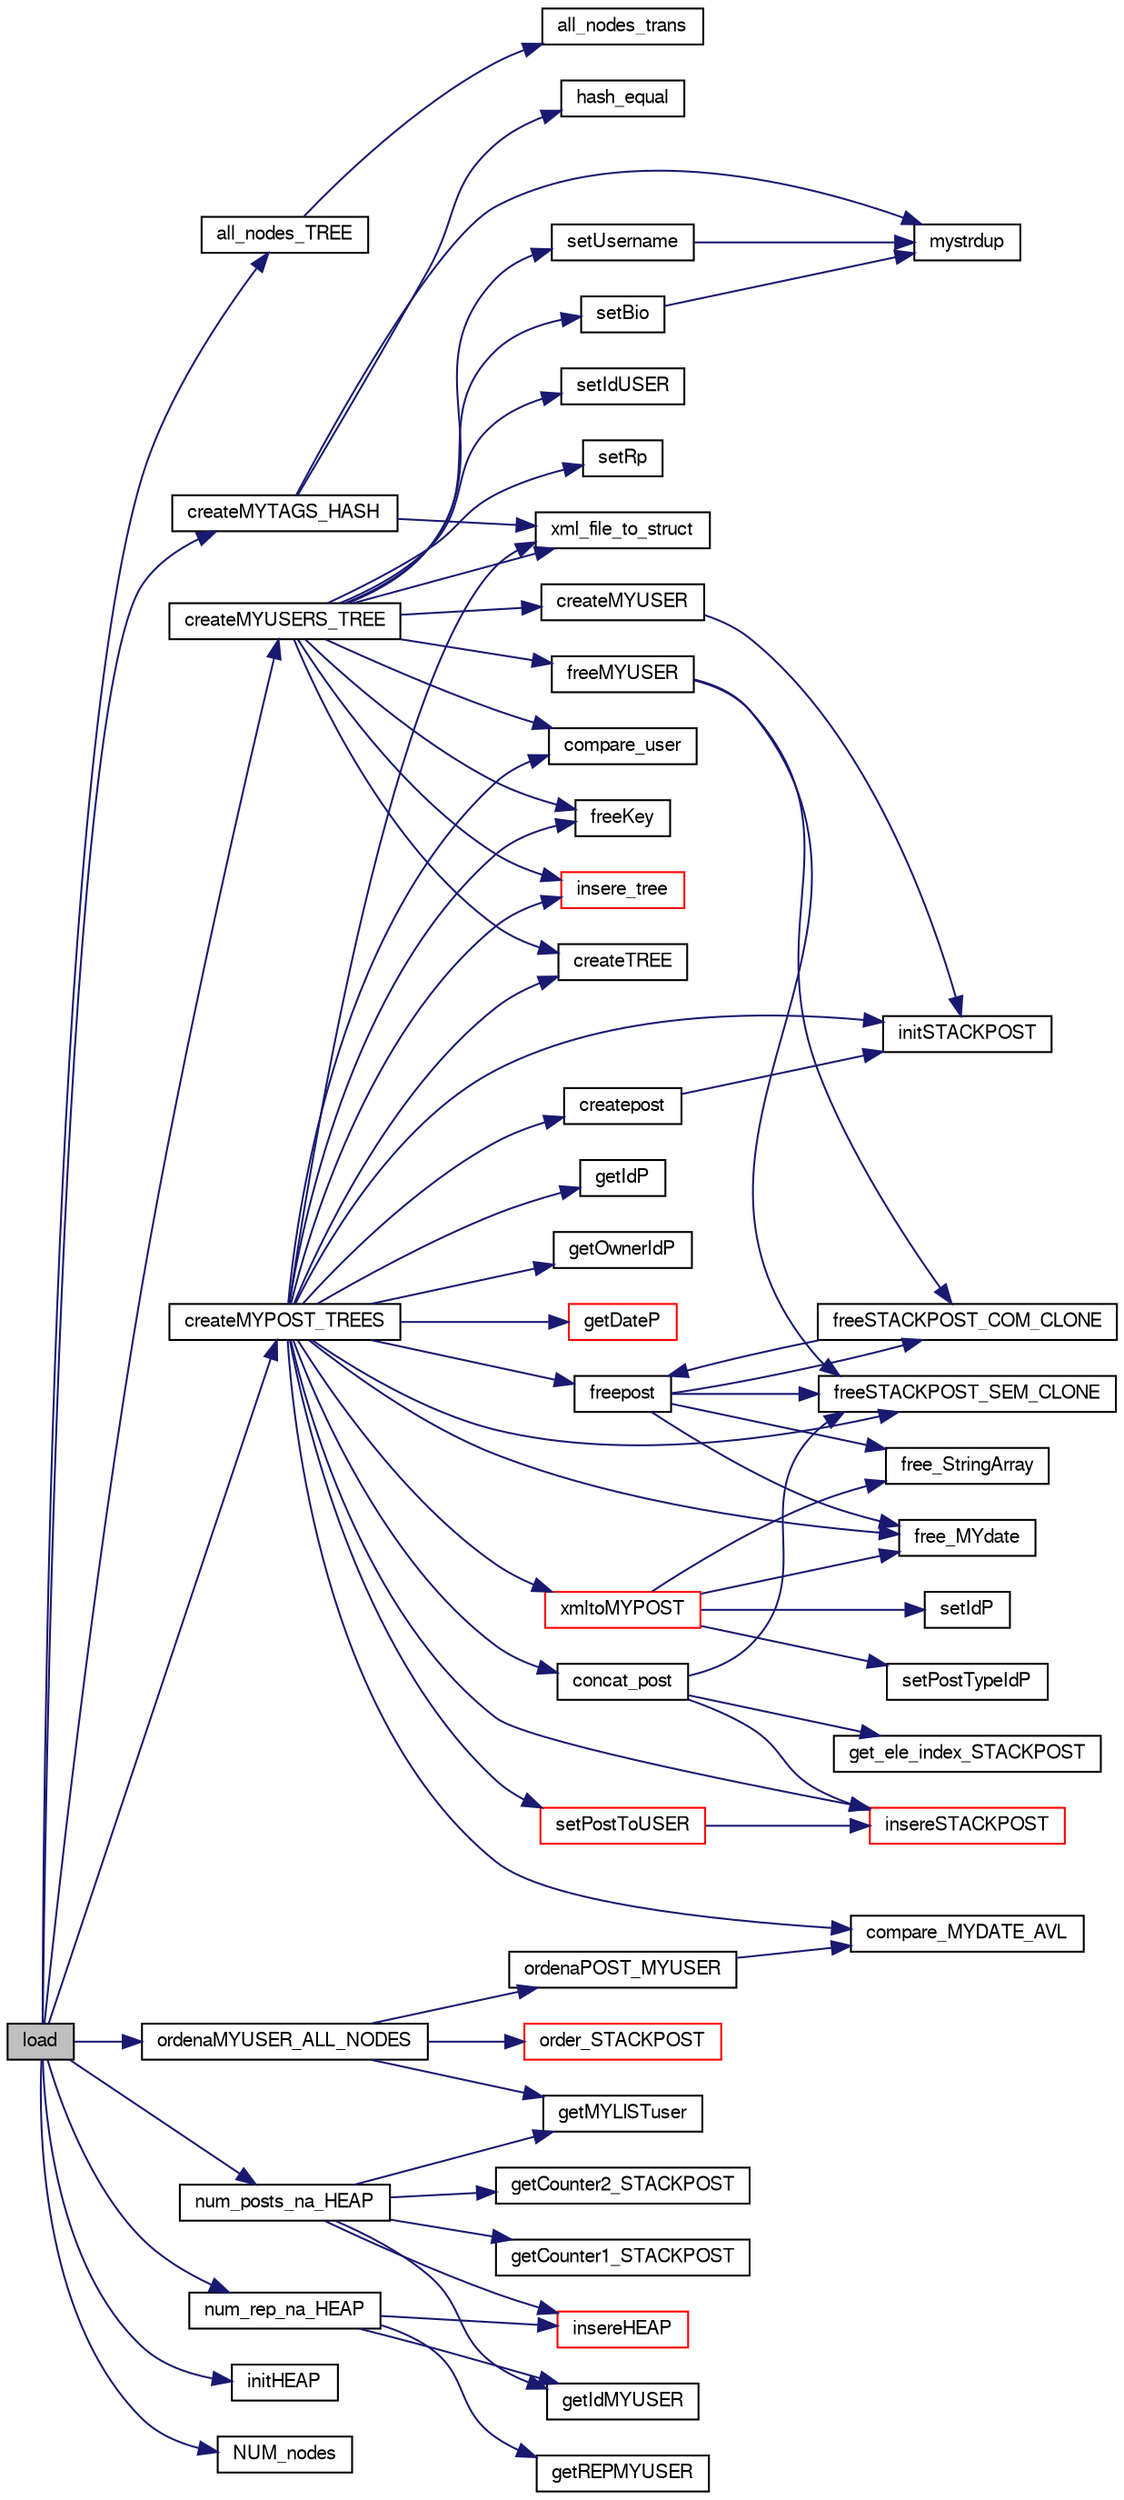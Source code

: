 digraph "load"
{
  edge [fontname="FreeSans",fontsize="10",labelfontname="FreeSans",labelfontsize="10"];
  node [fontname="FreeSans",fontsize="10",shape=record];
  rankdir="LR";
  Node1 [label="load",height=0.2,width=0.4,color="black", fillcolor="grey75", style="filled", fontcolor="black"];
  Node1 -> Node2 [color="midnightblue",fontsize="10",style="solid",fontname="FreeSans"];
  Node2 [label="all_nodes_TREE",height=0.2,width=0.4,color="black", fillcolor="white", style="filled",URL="$mytree_8c.html#a17a8ea7e6d4797b33aa29a947d5bcd99",tooltip="Função que vai ser aplicada a todos os nodos. "];
  Node2 -> Node3 [color="midnightblue",fontsize="10",style="solid",fontname="FreeSans"];
  Node3 [label="all_nodes_trans",height=0.2,width=0.4,color="black", fillcolor="white", style="filled",URL="$mytree_8c.html#a1d113997b19c8eece510c87984e42c2d",tooltip="Função que vai ser aplicada a todos os nodos. "];
  Node1 -> Node4 [color="midnightblue",fontsize="10",style="solid",fontname="FreeSans"];
  Node4 [label="createMYPOST_TREES",height=0.2,width=0.4,color="black", fillcolor="white", style="filled",URL="$loading_8c.html#a52422d368261141da27ba7efc94ef364",tooltip="Função que cria as àrvores balanceadas de posts segundo id e data de criação. "];
  Node4 -> Node5 [color="midnightblue",fontsize="10",style="solid",fontname="FreeSans"];
  Node5 [label="xml_file_to_struct",height=0.2,width=0.4,color="black", fillcolor="white", style="filled",URL="$loading_8c.html#a48c0fce05821c32dd2f2295268b628d3",tooltip="Função que (recorrendo à biblioteca libxml2) efetua o parsing de um ficheiro xml. ..."];
  Node4 -> Node6 [color="midnightblue",fontsize="10",style="solid",fontname="FreeSans"];
  Node6 [label="createTREE",height=0.2,width=0.4,color="black", fillcolor="white", style="filled",URL="$mytree_8c.html#a9dce7ae4d5be401262c1dc0919d07efc",tooltip="Função cria a estrutura que contêm a árvore. "];
  Node4 -> Node7 [color="midnightblue",fontsize="10",style="solid",fontname="FreeSans"];
  Node7 [label="compare_user",height=0.2,width=0.4,color="black", fillcolor="white", style="filled",URL="$myuser_8c.html#a5830d24c6af616f7abda520ed1dc1444",tooltip="Função que compara 2 keys de user diferentes. "];
  Node4 -> Node8 [color="midnightblue",fontsize="10",style="solid",fontname="FreeSans"];
  Node8 [label="freeKey",height=0.2,width=0.4,color="black", fillcolor="white", style="filled",URL="$myuser_8c.html#a6ab0300c891cf4faa61df2f878bce54a",tooltip="Função que liberta a memória de um key. "];
  Node4 -> Node9 [color="midnightblue",fontsize="10",style="solid",fontname="FreeSans"];
  Node9 [label="freepost",height=0.2,width=0.4,color="black", fillcolor="white", style="filled",URL="$mypost_8c.html#a08e79594d5f2f7acf98a907972c05c51",tooltip="Função que liberta a memória alocada para um dado post. "];
  Node9 -> Node10 [color="midnightblue",fontsize="10",style="solid",fontname="FreeSans"];
  Node10 [label="free_StringArray",height=0.2,width=0.4,color="black", fillcolor="white", style="filled",URL="$mypost_8c.html#aab669e7098e15119ed28ed6e38174c06",tooltip="Função que liberta um array de strings. "];
  Node9 -> Node11 [color="midnightblue",fontsize="10",style="solid",fontname="FreeSans"];
  Node11 [label="free_MYdate",height=0.2,width=0.4,color="black", fillcolor="white", style="filled",URL="$mydate_8c.html#a47a8a92914dfb1a80155143103d3183c",tooltip="Função liberta a memória da data. "];
  Node9 -> Node12 [color="midnightblue",fontsize="10",style="solid",fontname="FreeSans"];
  Node12 [label="freeSTACKPOST_SEM_CLONE",height=0.2,width=0.4,color="black", fillcolor="white", style="filled",URL="$mypost_8c.html#a91b21fb278f52144ead6215a80e864a5",tooltip="Função que dá free a uma stackpost. "];
  Node9 -> Node13 [color="midnightblue",fontsize="10",style="solid",fontname="FreeSans"];
  Node13 [label="freeSTACKPOST_COM_CLONE",height=0.2,width=0.4,color="black", fillcolor="white", style="filled",URL="$mypost_8c.html#a80b528f810114367a43b3972570c1c3e",tooltip="Função que dá free a um clone stackpost. "];
  Node13 -> Node9 [color="midnightblue",fontsize="10",style="solid",fontname="FreeSans"];
  Node4 -> Node14 [color="midnightblue",fontsize="10",style="solid",fontname="FreeSans"];
  Node14 [label="compare_MYDATE_AVL",height=0.2,width=0.4,color="black", fillcolor="white", style="filled",URL="$mydate_8c.html#ae95826e93f0d924a0a1fc74eec38219e",tooltip="Função compara duas datas para árvores. "];
  Node4 -> Node11 [color="midnightblue",fontsize="10",style="solid",fontname="FreeSans"];
  Node4 -> Node12 [color="midnightblue",fontsize="10",style="solid",fontname="FreeSans"];
  Node4 -> Node15 [color="midnightblue",fontsize="10",style="solid",fontname="FreeSans"];
  Node15 [label="concat_post",height=0.2,width=0.4,color="black", fillcolor="white", style="filled",URL="$loading_8c.html#ae237e89d24c403ffa6ff29ac86bc19f2",tooltip="Função que tira o primeiro elemento de um GArray e o coloca noutro. "];
  Node15 -> Node16 [color="midnightblue",fontsize="10",style="solid",fontname="FreeSans"];
  Node16 [label="get_ele_index_STACKPOST",height=0.2,width=0.4,color="black", fillcolor="white", style="filled",URL="$mypost_8c.html#ab5f84eeb5ef5145c0058f17b63ff41ae",tooltip="Função que devolve o elemento na posição dada. "];
  Node15 -> Node17 [color="midnightblue",fontsize="10",style="solid",fontname="FreeSans"];
  Node17 [label="insereSTACKPOST",height=0.2,width=0.4,color="red", fillcolor="white", style="filled",URL="$mypost_8c.html#a5eebc7120fc7545535af7c5d4584f028",tooltip="Função que insere um elemento numa stackpost. "];
  Node15 -> Node12 [color="midnightblue",fontsize="10",style="solid",fontname="FreeSans"];
  Node4 -> Node18 [color="midnightblue",fontsize="10",style="solid",fontname="FreeSans"];
  Node18 [label="createpost",height=0.2,width=0.4,color="black", fillcolor="white", style="filled",URL="$mypost_8c.html#a226bc0c43835f1b4ced9d34f295ddbc6",tooltip="Função que inicializa a (nossa) representação de um post na memória. "];
  Node18 -> Node19 [color="midnightblue",fontsize="10",style="solid",fontname="FreeSans"];
  Node19 [label="initSTACKPOST",height=0.2,width=0.4,color="black", fillcolor="white", style="filled",URL="$mypost_8c.html#ac441cbdcf1391689526aba31a5e5aae9",tooltip="Função que inicializa um stackpost. "];
  Node4 -> Node20 [color="midnightblue",fontsize="10",style="solid",fontname="FreeSans"];
  Node20 [label="xmltoMYPOST",height=0.2,width=0.4,color="red", fillcolor="white", style="filled",URL="$mypost_8c.html#a31d58744923deed5e71d8e17d8ba41ef",tooltip="Função que copia informação de um nodo da estrutura do libxml2 para o análogo da nossa estrutura..."];
  Node20 -> Node21 [color="midnightblue",fontsize="10",style="solid",fontname="FreeSans"];
  Node21 [label="setIdP",height=0.2,width=0.4,color="black", fillcolor="white", style="filled",URL="$mypost_8c.html#a177a0ce3ad798d5c445bf346eefbdec7",tooltip="Função que altera o Id de um post. "];
  Node20 -> Node22 [color="midnightblue",fontsize="10",style="solid",fontname="FreeSans"];
  Node22 [label="setPostTypeIdP",height=0.2,width=0.4,color="black", fillcolor="white", style="filled",URL="$mypost_8c.html#a4c21b54555590d65c32ef7a6f17cd4f1",tooltip="Função que altera o TypeId de um post. "];
  Node20 -> Node11 [color="midnightblue",fontsize="10",style="solid",fontname="FreeSans"];
  Node20 -> Node10 [color="midnightblue",fontsize="10",style="solid",fontname="FreeSans"];
  Node4 -> Node23 [color="midnightblue",fontsize="10",style="solid",fontname="FreeSans"];
  Node23 [label="getIdP",height=0.2,width=0.4,color="black", fillcolor="white", style="filled",URL="$mypost_8c.html#afa0a87d0e3edc6a72af78a5dca815fd3",tooltip="Função que obtém o Id de um post. "];
  Node4 -> Node24 [color="midnightblue",fontsize="10",style="solid",fontname="FreeSans"];
  Node24 [label="setPostToUSER",height=0.2,width=0.4,color="red", fillcolor="white", style="filled",URL="$myuser_8c.html#a13edd4695686a72bb4f3b4f2d39dd5d5",tooltip="Função mete um post no correspondete user. "];
  Node24 -> Node17 [color="midnightblue",fontsize="10",style="solid",fontname="FreeSans"];
  Node4 -> Node25 [color="midnightblue",fontsize="10",style="solid",fontname="FreeSans"];
  Node25 [label="getOwnerIdP",height=0.2,width=0.4,color="black", fillcolor="white", style="filled",URL="$mypost_8c.html#adaf507d186a88aba336eae26f03a0cc7",tooltip="Função que obtém o OwnerId de um post. "];
  Node4 -> Node19 [color="midnightblue",fontsize="10",style="solid",fontname="FreeSans"];
  Node4 -> Node17 [color="midnightblue",fontsize="10",style="solid",fontname="FreeSans"];
  Node4 -> Node26 [color="midnightblue",fontsize="10",style="solid",fontname="FreeSans"];
  Node26 [label="insere_tree",height=0.2,width=0.4,color="red", fillcolor="white", style="filled",URL="$mytree_8c.html#a7faa98622d7d8699dd0505fac22ed6ec",tooltip="Função insere um elemento na árvore. "];
  Node4 -> Node27 [color="midnightblue",fontsize="10",style="solid",fontname="FreeSans"];
  Node27 [label="getDateP",height=0.2,width=0.4,color="red", fillcolor="white", style="filled",URL="$mypost_8c.html#adf9b3f45c7d3d9aba8e882521cc22a4d",tooltip="Função que obtém a data de criação de um post. "];
  Node1 -> Node28 [color="midnightblue",fontsize="10",style="solid",fontname="FreeSans"];
  Node28 [label="createMYTAGS_HASH",height=0.2,width=0.4,color="black", fillcolor="white", style="filled",URL="$mytags_8c.html#a011d090eff9ffacec73564383b5135f7",tooltip="Função que efetua o parsing do ficheiro das Tags e as coloca numa tabela de hash do glib..."];
  Node28 -> Node29 [color="midnightblue",fontsize="10",style="solid",fontname="FreeSans"];
  Node29 [label="hash_equal",height=0.2,width=0.4,color="black", fillcolor="white", style="filled",URL="$mytags_8c.html#a3334f068b9d5e1552974f9d0545ab035",tooltip="Função que ve se duas keys são iguais. "];
  Node28 -> Node5 [color="midnightblue",fontsize="10",style="solid",fontname="FreeSans"];
  Node28 -> Node30 [color="midnightblue",fontsize="10",style="solid",fontname="FreeSans"];
  Node30 [label="mystrdup",height=0.2,width=0.4,color="black", fillcolor="white", style="filled",URL="$common_8c.html#aaec695d4d3f73b13b968950d7857116d"];
  Node1 -> Node31 [color="midnightblue",fontsize="10",style="solid",fontname="FreeSans"];
  Node31 [label="createMYUSERS_TREE",height=0.2,width=0.4,color="black", fillcolor="white", style="filled",URL="$myuser_8c.html#a773f5af522e3e98df29de85f9d01efd0",tooltip="Função lê o ficheiro User.xml e cria uma arvore. "];
  Node31 -> Node6 [color="midnightblue",fontsize="10",style="solid",fontname="FreeSans"];
  Node31 -> Node7 [color="midnightblue",fontsize="10",style="solid",fontname="FreeSans"];
  Node31 -> Node8 [color="midnightblue",fontsize="10",style="solid",fontname="FreeSans"];
  Node31 -> Node32 [color="midnightblue",fontsize="10",style="solid",fontname="FreeSans"];
  Node32 [label="freeMYUSER",height=0.2,width=0.4,color="black", fillcolor="white", style="filled",URL="$myuser_8c.html#a5123e16973f221037824315bb060bc91",tooltip="Função que liberta a memória de um user. "];
  Node32 -> Node12 [color="midnightblue",fontsize="10",style="solid",fontname="FreeSans"];
  Node32 -> Node13 [color="midnightblue",fontsize="10",style="solid",fontname="FreeSans"];
  Node31 -> Node5 [color="midnightblue",fontsize="10",style="solid",fontname="FreeSans"];
  Node31 -> Node33 [color="midnightblue",fontsize="10",style="solid",fontname="FreeSans"];
  Node33 [label="createMYUSER",height=0.2,width=0.4,color="black", fillcolor="white", style="filled",URL="$myuser_8c.html#accd6026eed60ad74ffe1dca295541e13",tooltip="Função que aloca memória para um user. "];
  Node33 -> Node19 [color="midnightblue",fontsize="10",style="solid",fontname="FreeSans"];
  Node31 -> Node34 [color="midnightblue",fontsize="10",style="solid",fontname="FreeSans"];
  Node34 [label="setIdUSER",height=0.2,width=0.4,color="black", fillcolor="white", style="filled",URL="$myuser_8c.html#a5f10dcba893cd127b40d95237f766c1b",tooltip="Função que altera o Id de um user. "];
  Node31 -> Node35 [color="midnightblue",fontsize="10",style="solid",fontname="FreeSans"];
  Node35 [label="setRp",height=0.2,width=0.4,color="black", fillcolor="white", style="filled",URL="$myuser_8c.html#a40c7f0f33db1d4597bd91108ce661826",tooltip="Função que altera a reputação de um user. "];
  Node31 -> Node36 [color="midnightblue",fontsize="10",style="solid",fontname="FreeSans"];
  Node36 [label="setUsername",height=0.2,width=0.4,color="black", fillcolor="white", style="filled",URL="$myuser_8c.html#ada309f176f1c06c034ef9d4a44ce3da6",tooltip="Função que obtém altera o nome de um user. "];
  Node36 -> Node30 [color="midnightblue",fontsize="10",style="solid",fontname="FreeSans"];
  Node31 -> Node37 [color="midnightblue",fontsize="10",style="solid",fontname="FreeSans"];
  Node37 [label="setBio",height=0.2,width=0.4,color="black", fillcolor="white", style="filled",URL="$myuser_8c.html#af21f1f8f22ee05837bade70fb725aa5e",tooltip="Função que altera a biografia de um user. "];
  Node37 -> Node30 [color="midnightblue",fontsize="10",style="solid",fontname="FreeSans"];
  Node31 -> Node26 [color="midnightblue",fontsize="10",style="solid",fontname="FreeSans"];
  Node1 -> Node38 [color="midnightblue",fontsize="10",style="solid",fontname="FreeSans"];
  Node38 [label="initHEAP",height=0.2,width=0.4,color="black", fillcolor="white", style="filled",URL="$myheap_8c.html#a44845a1b3aac4d334bca3c2755ff05a8",tooltip="Função que inicializa um heap. "];
  Node1 -> Node39 [color="midnightblue",fontsize="10",style="solid",fontname="FreeSans"];
  Node39 [label="NUM_nodes",height=0.2,width=0.4,color="black", fillcolor="white", style="filled",URL="$mytree_8c.html#a990de629e1b49240c87e7792b2b801ba",tooltip="Função que devolve o número de nodos da árvore. "];
  Node1 -> Node40 [color="midnightblue",fontsize="10",style="solid",fontname="FreeSans"];
  Node40 [label="num_posts_na_HEAP",height=0.2,width=0.4,color="black", fillcolor="white", style="filled",URL="$interface_8c.html#ae5f33a943c4ae2dae9412708c17cc53f",tooltip="Função auxiliar adiciona a informação da data de um nodo MYUSER numa heap. "];
  Node40 -> Node41 [color="midnightblue",fontsize="10",style="solid",fontname="FreeSans"];
  Node41 [label="getMYLISTuser",height=0.2,width=0.4,color="black", fillcolor="white", style="filled",URL="$myuser_8c.html#a3a1051fdb7a0f3c780890eb22aa29e27",tooltip="Função que devolve a lista de posts de um USER. "];
  Node40 -> Node42 [color="midnightblue",fontsize="10",style="solid",fontname="FreeSans"];
  Node42 [label="getCounter1_STACKPOST",height=0.2,width=0.4,color="black", fillcolor="white", style="filled",URL="$mypost_8c.html#a116b0dce7a5cab12e184d35be46c5cf1",tooltip="Função que devolve o counter 1. "];
  Node40 -> Node43 [color="midnightblue",fontsize="10",style="solid",fontname="FreeSans"];
  Node43 [label="getCounter2_STACKPOST",height=0.2,width=0.4,color="black", fillcolor="white", style="filled",URL="$mypost_8c.html#ab0e062be9da4eda6929330ae3bc76d50",tooltip="Função que devolve o counter 2. "];
  Node40 -> Node44 [color="midnightblue",fontsize="10",style="solid",fontname="FreeSans"];
  Node44 [label="insereHEAP",height=0.2,width=0.4,color="red", fillcolor="white", style="filled",URL="$myheap_8c.html#a844070e8301ff20531948818379ca7f9",tooltip="Função que insere um novo elemento na heap. "];
  Node40 -> Node45 [color="midnightblue",fontsize="10",style="solid",fontname="FreeSans"];
  Node45 [label="getIdMYUSER",height=0.2,width=0.4,color="black", fillcolor="white", style="filled",URL="$myuser_8c.html#a05262dc9622081c6658a606912b0092e",tooltip="Função que devolve o id do user. "];
  Node1 -> Node46 [color="midnightblue",fontsize="10",style="solid",fontname="FreeSans"];
  Node46 [label="num_rep_na_HEAP",height=0.2,width=0.4,color="black", fillcolor="white", style="filled",URL="$interface_8c.html#a37bc5ac324407a740abf0344028521dc",tooltip="Função auxiliar que adiciona a informação da data de um nodo MYUSER numa heap para reputação..."];
  Node46 -> Node44 [color="midnightblue",fontsize="10",style="solid",fontname="FreeSans"];
  Node46 -> Node47 [color="midnightblue",fontsize="10",style="solid",fontname="FreeSans"];
  Node47 [label="getREPMYUSER",height=0.2,width=0.4,color="black", fillcolor="white", style="filled",URL="$myuser_8c.html#aabd3a0ebf20d134d1c8ca6f54564a617",tooltip="Função que devolve a rep do user. "];
  Node46 -> Node45 [color="midnightblue",fontsize="10",style="solid",fontname="FreeSans"];
  Node1 -> Node48 [color="midnightblue",fontsize="10",style="solid",fontname="FreeSans"];
  Node48 [label="ordenaMYUSER_ALL_NODES",height=0.2,width=0.4,color="black", fillcolor="white", style="filled",URL="$interface_8c.html#a09c170a601e6acc0104214461a9a3432",tooltip="Função auxiliar que ordena os posts de um user. "];
  Node48 -> Node49 [color="midnightblue",fontsize="10",style="solid",fontname="FreeSans"];
  Node49 [label="order_STACKPOST",height=0.2,width=0.4,color="red", fillcolor="white", style="filled",URL="$mypost_8c.html#ae356d8d3a9f101a6dd902de63c63f996",tooltip="Função que ordena uma stackpost. "];
  Node48 -> Node41 [color="midnightblue",fontsize="10",style="solid",fontname="FreeSans"];
  Node48 -> Node50 [color="midnightblue",fontsize="10",style="solid",fontname="FreeSans"];
  Node50 [label="ordenaPOST_MYUSER",height=0.2,width=0.4,color="black", fillcolor="white", style="filled",URL="$mypost_8c.html#abbe1677e2bc46be00f0951e77604ca9b",tooltip="Função que calcula o valor da nova ordenação. "];
  Node50 -> Node14 [color="midnightblue",fontsize="10",style="solid",fontname="FreeSans"];
}
